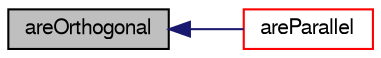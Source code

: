 digraph "areOrthogonal"
{
  bgcolor="transparent";
  edge [fontname="FreeSans",fontsize="10",labelfontname="FreeSans",labelfontsize="10"];
  node [fontname="FreeSans",fontsize="10",shape=record];
  rankdir="LR";
  Node37 [label="areOrthogonal",height=0.2,width=0.4,color="black", fillcolor="grey75", style="filled", fontcolor="black"];
  Node37 -> Node38 [dir="back",color="midnightblue",fontsize="10",style="solid",fontname="FreeSans"];
  Node38 [label="areParallel",height=0.2,width=0.4,color="red",URL="$a21195.html#a90588bf239a5f5d393ce21f5bb3e04f5",tooltip="Test if a and b are parallel: a^b = 0. "];
}
